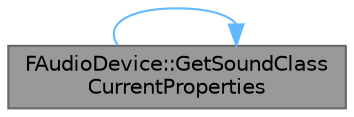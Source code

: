 digraph "FAudioDevice::GetSoundClassCurrentProperties"
{
 // INTERACTIVE_SVG=YES
 // LATEX_PDF_SIZE
  bgcolor="transparent";
  edge [fontname=Helvetica,fontsize=10,labelfontname=Helvetica,labelfontsize=10];
  node [fontname=Helvetica,fontsize=10,shape=box,height=0.2,width=0.4];
  rankdir="LR";
  Node1 [id="Node000001",label="FAudioDevice::GetSoundClass\lCurrentProperties",height=0.2,width=0.4,color="gray40", fillcolor="grey60", style="filled", fontcolor="black",tooltip="Gets the current properties of a sound class, if the sound class hasn't been registered,..."];
  Node1 -> Node1 [id="edge1_Node000001_Node000001",color="steelblue1",style="solid",tooltip=" "];
}
